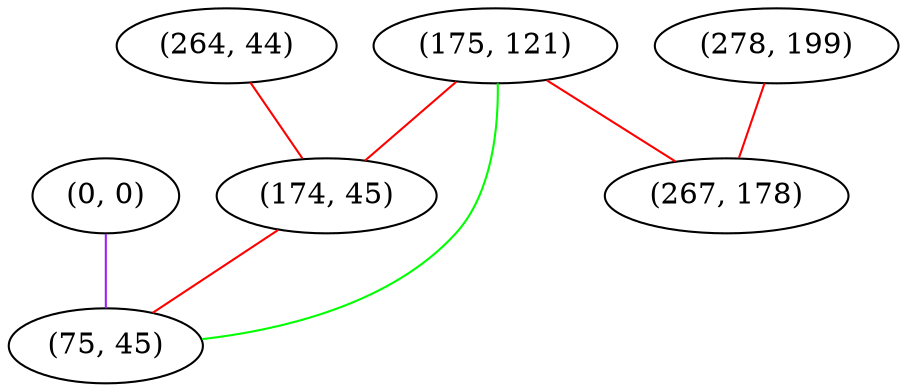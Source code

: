 graph "" {
"(0, 0)";
"(175, 121)";
"(264, 44)";
"(174, 45)";
"(278, 199)";
"(267, 178)";
"(75, 45)";
"(0, 0)" -- "(75, 45)"  [color=purple, key=0, weight=4];
"(175, 121)" -- "(267, 178)"  [color=red, key=0, weight=1];
"(175, 121)" -- "(174, 45)"  [color=red, key=0, weight=1];
"(175, 121)" -- "(75, 45)"  [color=green, key=0, weight=2];
"(264, 44)" -- "(174, 45)"  [color=red, key=0, weight=1];
"(174, 45)" -- "(75, 45)"  [color=red, key=0, weight=1];
"(278, 199)" -- "(267, 178)"  [color=red, key=0, weight=1];
}
